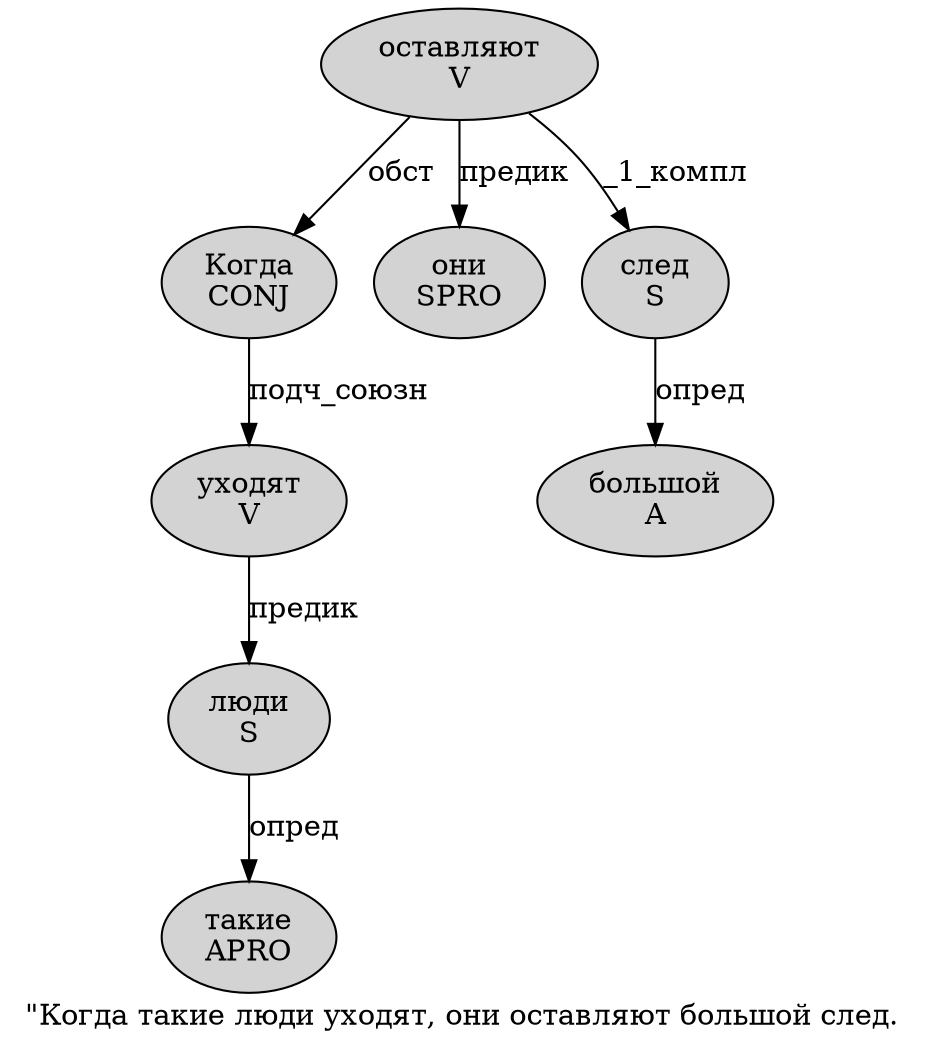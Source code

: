 digraph SENTENCE_982 {
	graph [label="\"Когда такие люди уходят, они оставляют большой след."]
	node [style=filled]
		1 [label="Когда
CONJ" color="" fillcolor=lightgray penwidth=1 shape=ellipse]
		2 [label="такие
APRO" color="" fillcolor=lightgray penwidth=1 shape=ellipse]
		3 [label="люди
S" color="" fillcolor=lightgray penwidth=1 shape=ellipse]
		4 [label="уходят
V" color="" fillcolor=lightgray penwidth=1 shape=ellipse]
		6 [label="они
SPRO" color="" fillcolor=lightgray penwidth=1 shape=ellipse]
		7 [label="оставляют
V" color="" fillcolor=lightgray penwidth=1 shape=ellipse]
		8 [label="большой
A" color="" fillcolor=lightgray penwidth=1 shape=ellipse]
		9 [label="след
S" color="" fillcolor=lightgray penwidth=1 shape=ellipse]
			3 -> 2 [label="опред"]
			7 -> 1 [label="обст"]
			7 -> 6 [label="предик"]
			7 -> 9 [label="_1_компл"]
			9 -> 8 [label="опред"]
			4 -> 3 [label="предик"]
			1 -> 4 [label="подч_союзн"]
}